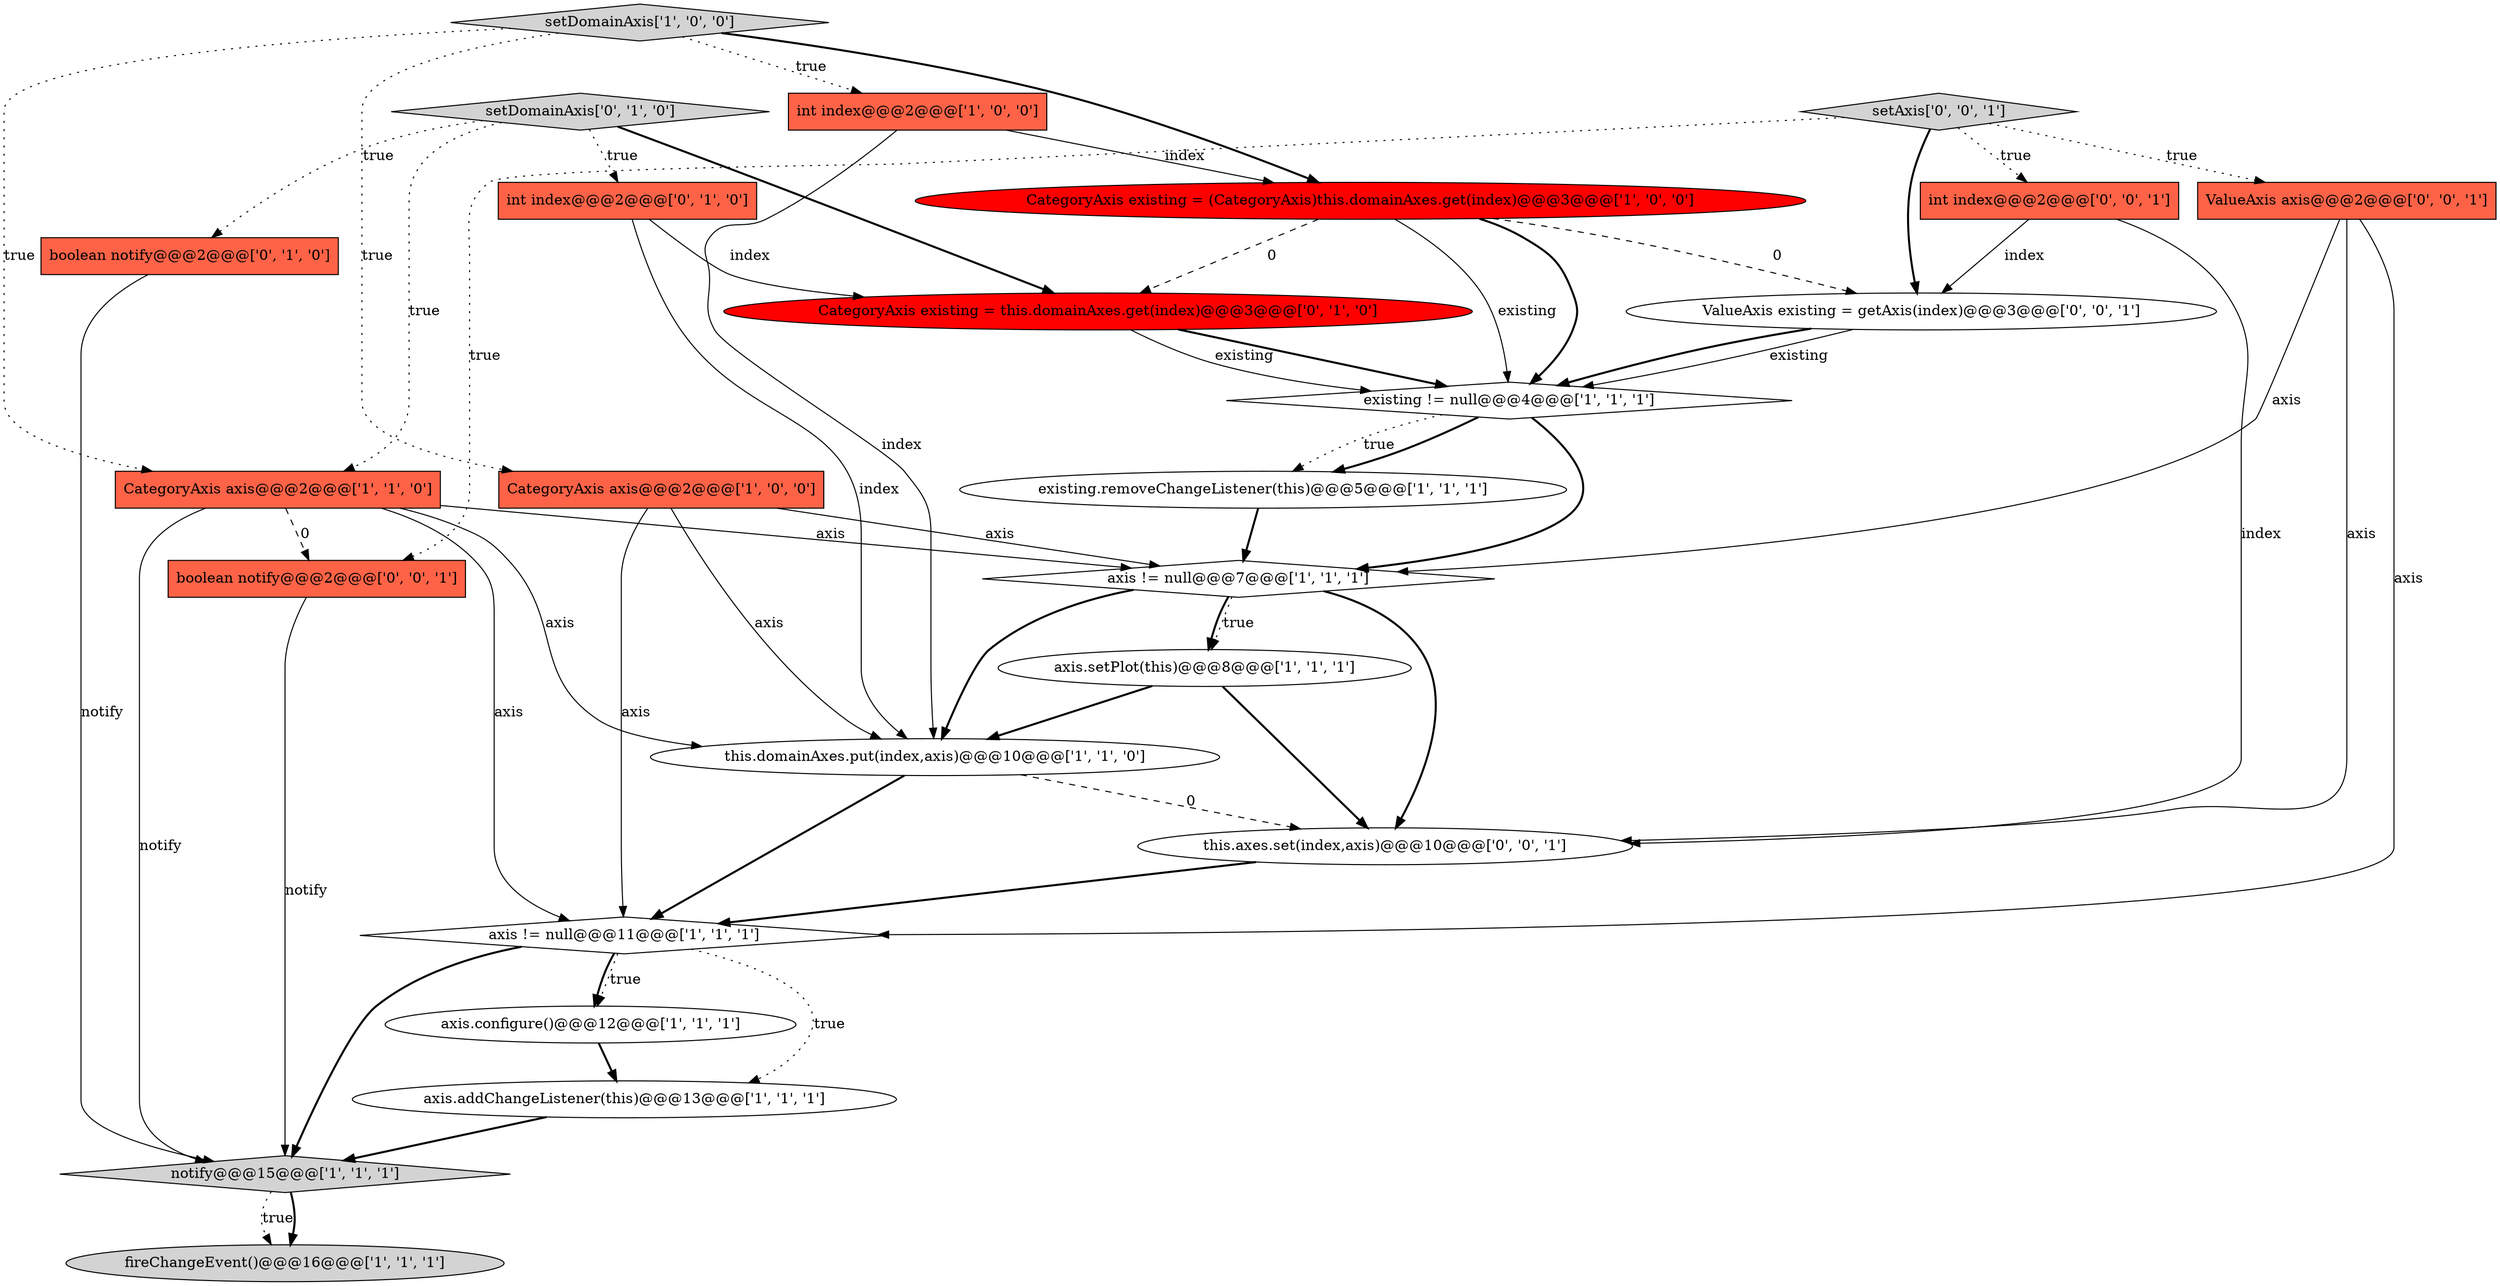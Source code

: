 digraph {
19 [style = filled, label = "ValueAxis axis@@@2@@@['0', '0', '1']", fillcolor = tomato, shape = box image = "AAA0AAABBB3BBB"];
0 [style = filled, label = "axis.setPlot(this)@@@8@@@['1', '1', '1']", fillcolor = white, shape = ellipse image = "AAA0AAABBB1BBB"];
7 [style = filled, label = "axis.configure()@@@12@@@['1', '1', '1']", fillcolor = white, shape = ellipse image = "AAA0AAABBB1BBB"];
14 [style = filled, label = "fireChangeEvent()@@@16@@@['1', '1', '1']", fillcolor = lightgray, shape = ellipse image = "AAA0AAABBB1BBB"];
12 [style = filled, label = "CategoryAxis axis@@@2@@@['1', '1', '0']", fillcolor = tomato, shape = box image = "AAA0AAABBB1BBB"];
9 [style = filled, label = "axis.addChangeListener(this)@@@13@@@['1', '1', '1']", fillcolor = white, shape = ellipse image = "AAA0AAABBB1BBB"];
3 [style = filled, label = "existing != null@@@4@@@['1', '1', '1']", fillcolor = white, shape = diamond image = "AAA0AAABBB1BBB"];
6 [style = filled, label = "axis != null@@@7@@@['1', '1', '1']", fillcolor = white, shape = diamond image = "AAA0AAABBB1BBB"];
4 [style = filled, label = "axis != null@@@11@@@['1', '1', '1']", fillcolor = white, shape = diamond image = "AAA0AAABBB1BBB"];
16 [style = filled, label = "int index@@@2@@@['0', '1', '0']", fillcolor = tomato, shape = box image = "AAA0AAABBB2BBB"];
15 [style = filled, label = "setDomainAxis['0', '1', '0']", fillcolor = lightgray, shape = diamond image = "AAA0AAABBB2BBB"];
13 [style = filled, label = "this.domainAxes.put(index,axis)@@@10@@@['1', '1', '0']", fillcolor = white, shape = ellipse image = "AAA0AAABBB1BBB"];
20 [style = filled, label = "int index@@@2@@@['0', '0', '1']", fillcolor = tomato, shape = box image = "AAA0AAABBB3BBB"];
10 [style = filled, label = "int index@@@2@@@['1', '0', '0']", fillcolor = tomato, shape = box image = "AAA0AAABBB1BBB"];
23 [style = filled, label = "setAxis['0', '0', '1']", fillcolor = lightgray, shape = diamond image = "AAA0AAABBB3BBB"];
1 [style = filled, label = "setDomainAxis['1', '0', '0']", fillcolor = lightgray, shape = diamond image = "AAA0AAABBB1BBB"];
22 [style = filled, label = "this.axes.set(index,axis)@@@10@@@['0', '0', '1']", fillcolor = white, shape = ellipse image = "AAA0AAABBB3BBB"];
2 [style = filled, label = "CategoryAxis existing = (CategoryAxis)this.domainAxes.get(index)@@@3@@@['1', '0', '0']", fillcolor = red, shape = ellipse image = "AAA1AAABBB1BBB"];
18 [style = filled, label = "CategoryAxis existing = this.domainAxes.get(index)@@@3@@@['0', '1', '0']", fillcolor = red, shape = ellipse image = "AAA1AAABBB2BBB"];
17 [style = filled, label = "boolean notify@@@2@@@['0', '1', '0']", fillcolor = tomato, shape = box image = "AAA0AAABBB2BBB"];
11 [style = filled, label = "existing.removeChangeListener(this)@@@5@@@['1', '1', '1']", fillcolor = white, shape = ellipse image = "AAA0AAABBB1BBB"];
24 [style = filled, label = "ValueAxis existing = getAxis(index)@@@3@@@['0', '0', '1']", fillcolor = white, shape = ellipse image = "AAA0AAABBB3BBB"];
5 [style = filled, label = "notify@@@15@@@['1', '1', '1']", fillcolor = lightgray, shape = diamond image = "AAA0AAABBB1BBB"];
8 [style = filled, label = "CategoryAxis axis@@@2@@@['1', '0', '0']", fillcolor = tomato, shape = box image = "AAA0AAABBB1BBB"];
21 [style = filled, label = "boolean notify@@@2@@@['0', '0', '1']", fillcolor = tomato, shape = box image = "AAA0AAABBB3BBB"];
3->11 [style = dotted, label="true"];
5->14 [style = dotted, label="true"];
18->3 [style = bold, label=""];
12->13 [style = solid, label="axis"];
1->10 [style = dotted, label="true"];
20->24 [style = solid, label="index"];
0->13 [style = bold, label=""];
20->22 [style = solid, label="index"];
19->4 [style = solid, label="axis"];
6->22 [style = bold, label=""];
2->3 [style = bold, label=""];
11->6 [style = bold, label=""];
23->21 [style = dotted, label="true"];
12->6 [style = solid, label="axis"];
3->11 [style = bold, label=""];
4->7 [style = dotted, label="true"];
3->6 [style = bold, label=""];
6->0 [style = bold, label=""];
8->13 [style = solid, label="axis"];
5->14 [style = bold, label=""];
23->19 [style = dotted, label="true"];
15->16 [style = dotted, label="true"];
12->5 [style = solid, label="notify"];
15->18 [style = bold, label=""];
12->21 [style = dashed, label="0"];
4->7 [style = bold, label=""];
16->13 [style = solid, label="index"];
22->4 [style = bold, label=""];
19->22 [style = solid, label="axis"];
15->17 [style = dotted, label="true"];
7->9 [style = bold, label=""];
23->20 [style = dotted, label="true"];
23->24 [style = bold, label=""];
10->2 [style = solid, label="index"];
8->6 [style = solid, label="axis"];
18->3 [style = solid, label="existing"];
6->13 [style = bold, label=""];
0->22 [style = bold, label=""];
1->12 [style = dotted, label="true"];
1->8 [style = dotted, label="true"];
12->4 [style = solid, label="axis"];
2->18 [style = dashed, label="0"];
9->5 [style = bold, label=""];
15->12 [style = dotted, label="true"];
2->3 [style = solid, label="existing"];
1->2 [style = bold, label=""];
6->0 [style = dotted, label="true"];
2->24 [style = dashed, label="0"];
4->9 [style = dotted, label="true"];
19->6 [style = solid, label="axis"];
21->5 [style = solid, label="notify"];
24->3 [style = solid, label="existing"];
10->13 [style = solid, label="index"];
16->18 [style = solid, label="index"];
4->5 [style = bold, label=""];
8->4 [style = solid, label="axis"];
24->3 [style = bold, label=""];
13->22 [style = dashed, label="0"];
17->5 [style = solid, label="notify"];
13->4 [style = bold, label=""];
}
